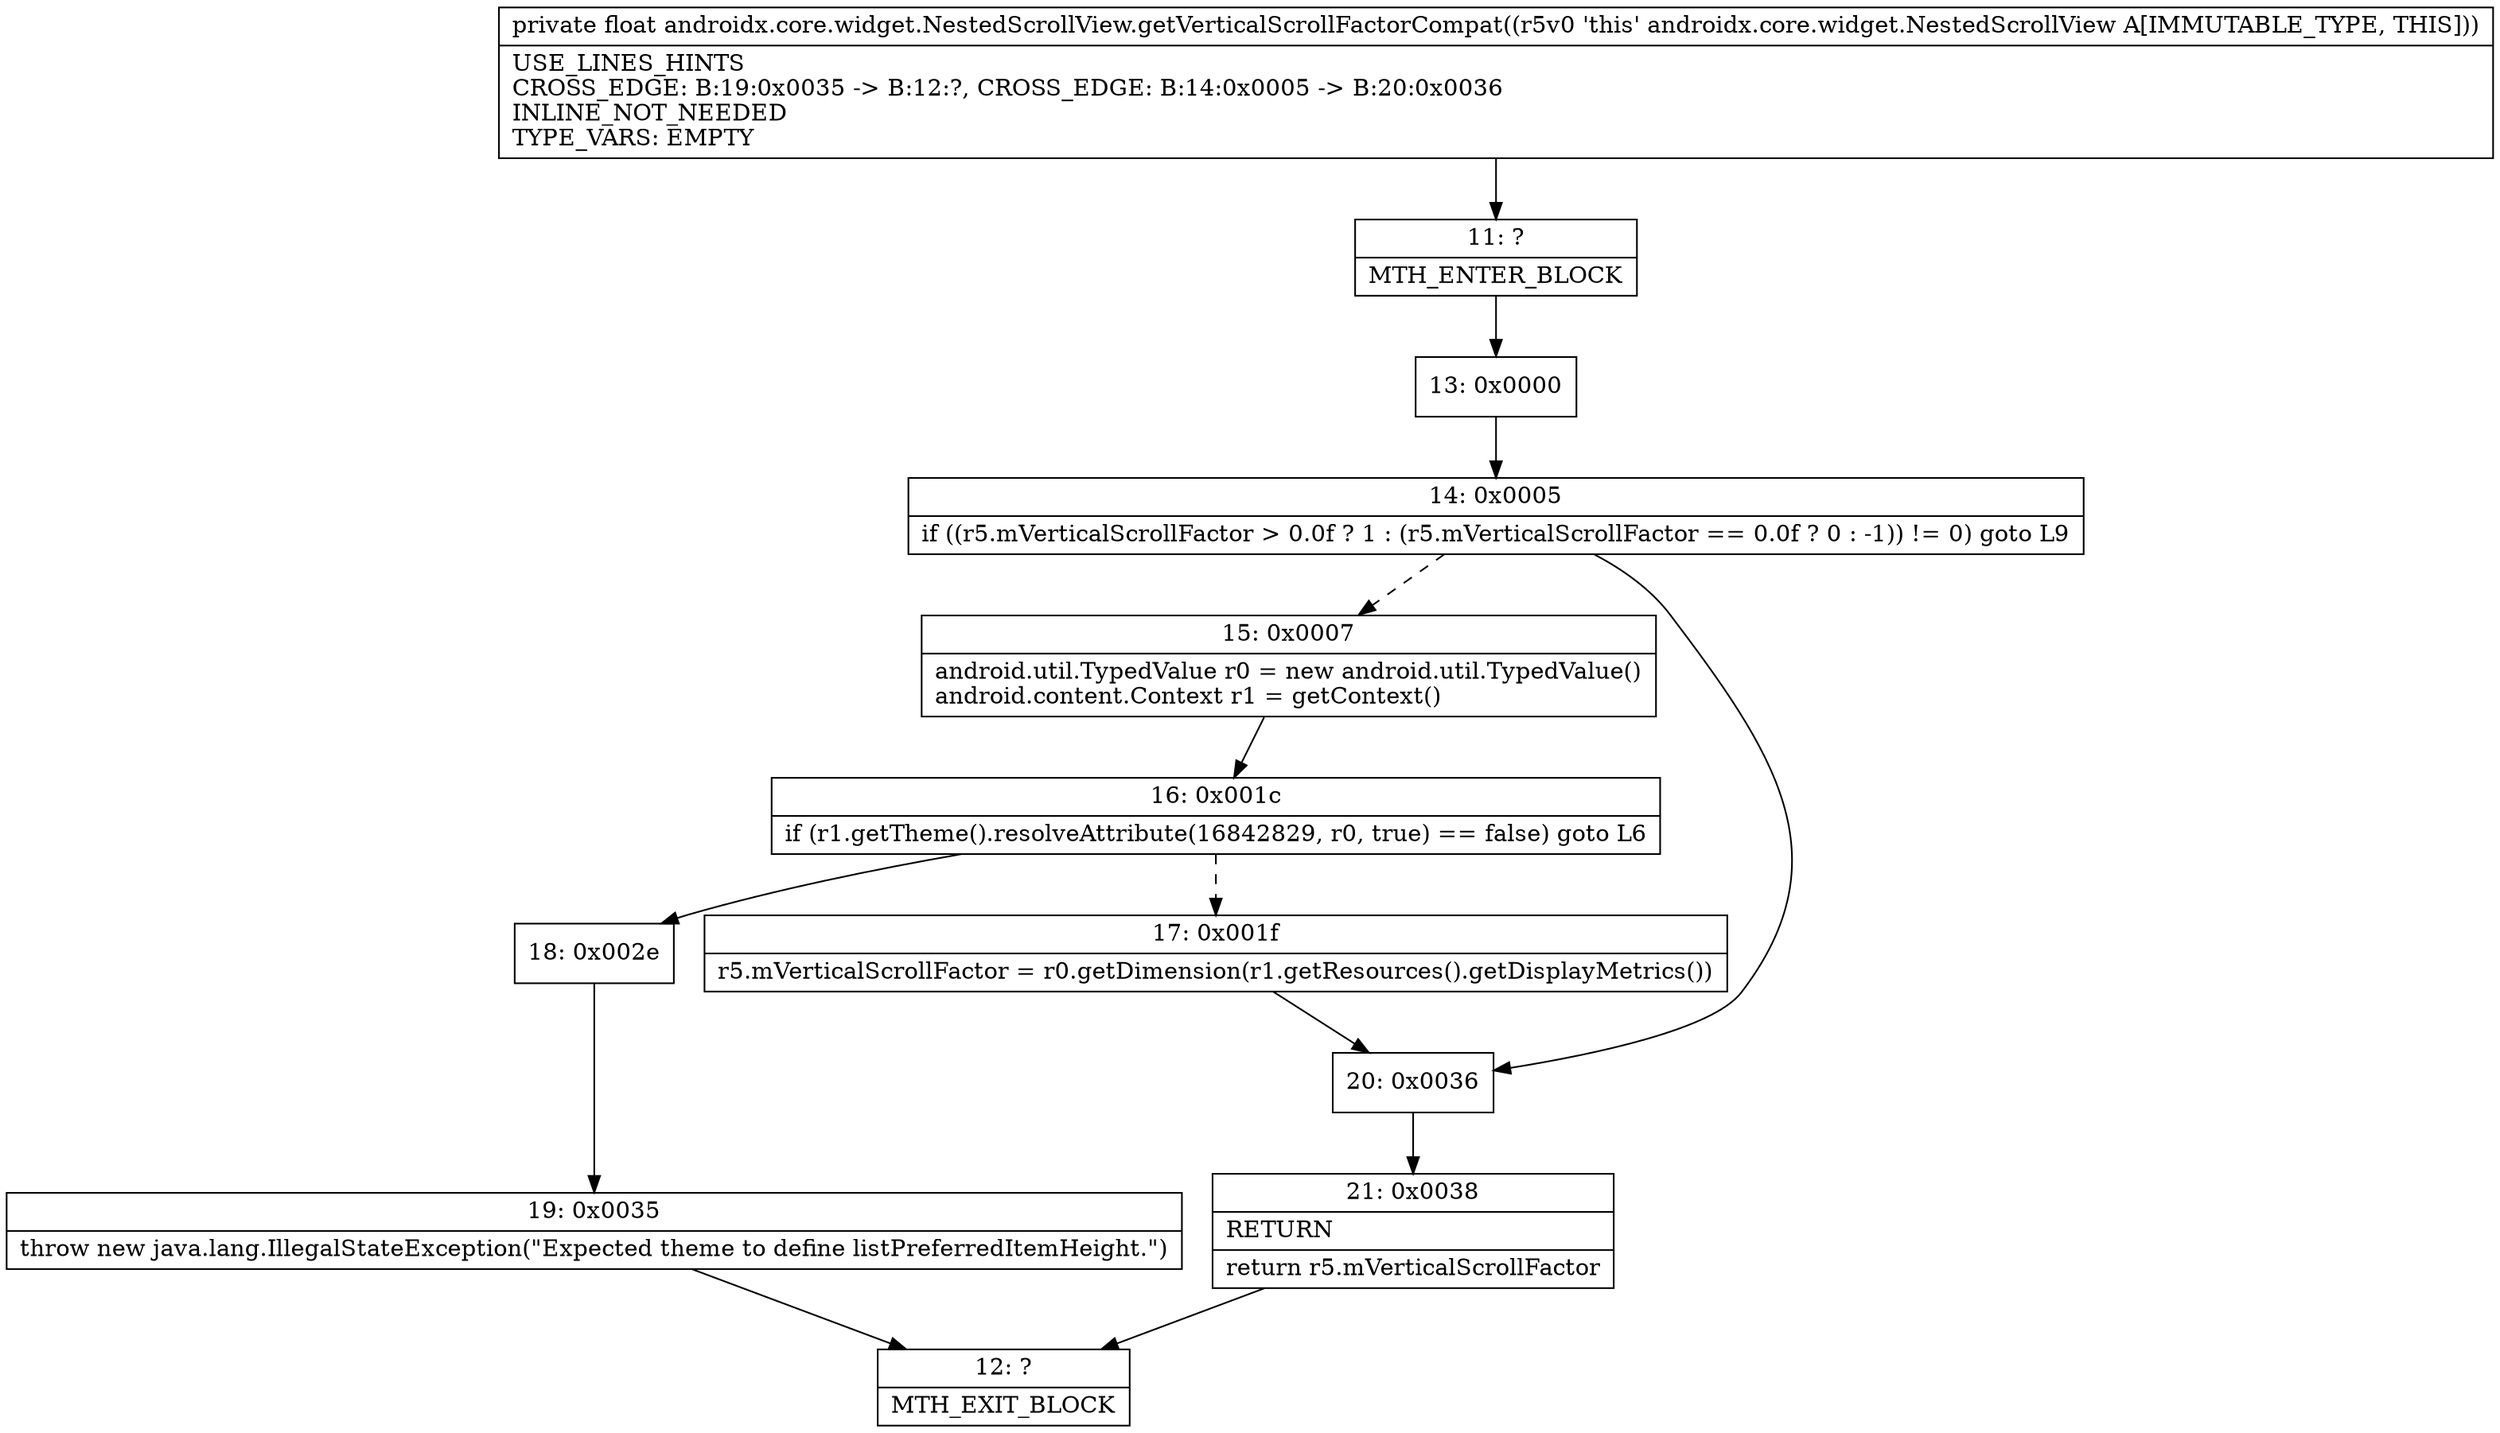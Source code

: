 digraph "CFG forandroidx.core.widget.NestedScrollView.getVerticalScrollFactorCompat()F" {
Node_11 [shape=record,label="{11\:\ ?|MTH_ENTER_BLOCK\l}"];
Node_13 [shape=record,label="{13\:\ 0x0000}"];
Node_14 [shape=record,label="{14\:\ 0x0005|if ((r5.mVerticalScrollFactor \> 0.0f ? 1 : (r5.mVerticalScrollFactor == 0.0f ? 0 : \-1)) != 0) goto L9\l}"];
Node_15 [shape=record,label="{15\:\ 0x0007|android.util.TypedValue r0 = new android.util.TypedValue()\landroid.content.Context r1 = getContext()\l}"];
Node_16 [shape=record,label="{16\:\ 0x001c|if (r1.getTheme().resolveAttribute(16842829, r0, true) == false) goto L6\l}"];
Node_17 [shape=record,label="{17\:\ 0x001f|r5.mVerticalScrollFactor = r0.getDimension(r1.getResources().getDisplayMetrics())\l}"];
Node_18 [shape=record,label="{18\:\ 0x002e}"];
Node_19 [shape=record,label="{19\:\ 0x0035|throw new java.lang.IllegalStateException(\"Expected theme to define listPreferredItemHeight.\")\l}"];
Node_12 [shape=record,label="{12\:\ ?|MTH_EXIT_BLOCK\l}"];
Node_20 [shape=record,label="{20\:\ 0x0036}"];
Node_21 [shape=record,label="{21\:\ 0x0038|RETURN\l|return r5.mVerticalScrollFactor\l}"];
MethodNode[shape=record,label="{private float androidx.core.widget.NestedScrollView.getVerticalScrollFactorCompat((r5v0 'this' androidx.core.widget.NestedScrollView A[IMMUTABLE_TYPE, THIS]))  | USE_LINES_HINTS\lCROSS_EDGE: B:19:0x0035 \-\> B:12:?, CROSS_EDGE: B:14:0x0005 \-\> B:20:0x0036\lINLINE_NOT_NEEDED\lTYPE_VARS: EMPTY\l}"];
MethodNode -> Node_11;Node_11 -> Node_13;
Node_13 -> Node_14;
Node_14 -> Node_15[style=dashed];
Node_14 -> Node_20;
Node_15 -> Node_16;
Node_16 -> Node_17[style=dashed];
Node_16 -> Node_18;
Node_17 -> Node_20;
Node_18 -> Node_19;
Node_19 -> Node_12;
Node_20 -> Node_21;
Node_21 -> Node_12;
}

